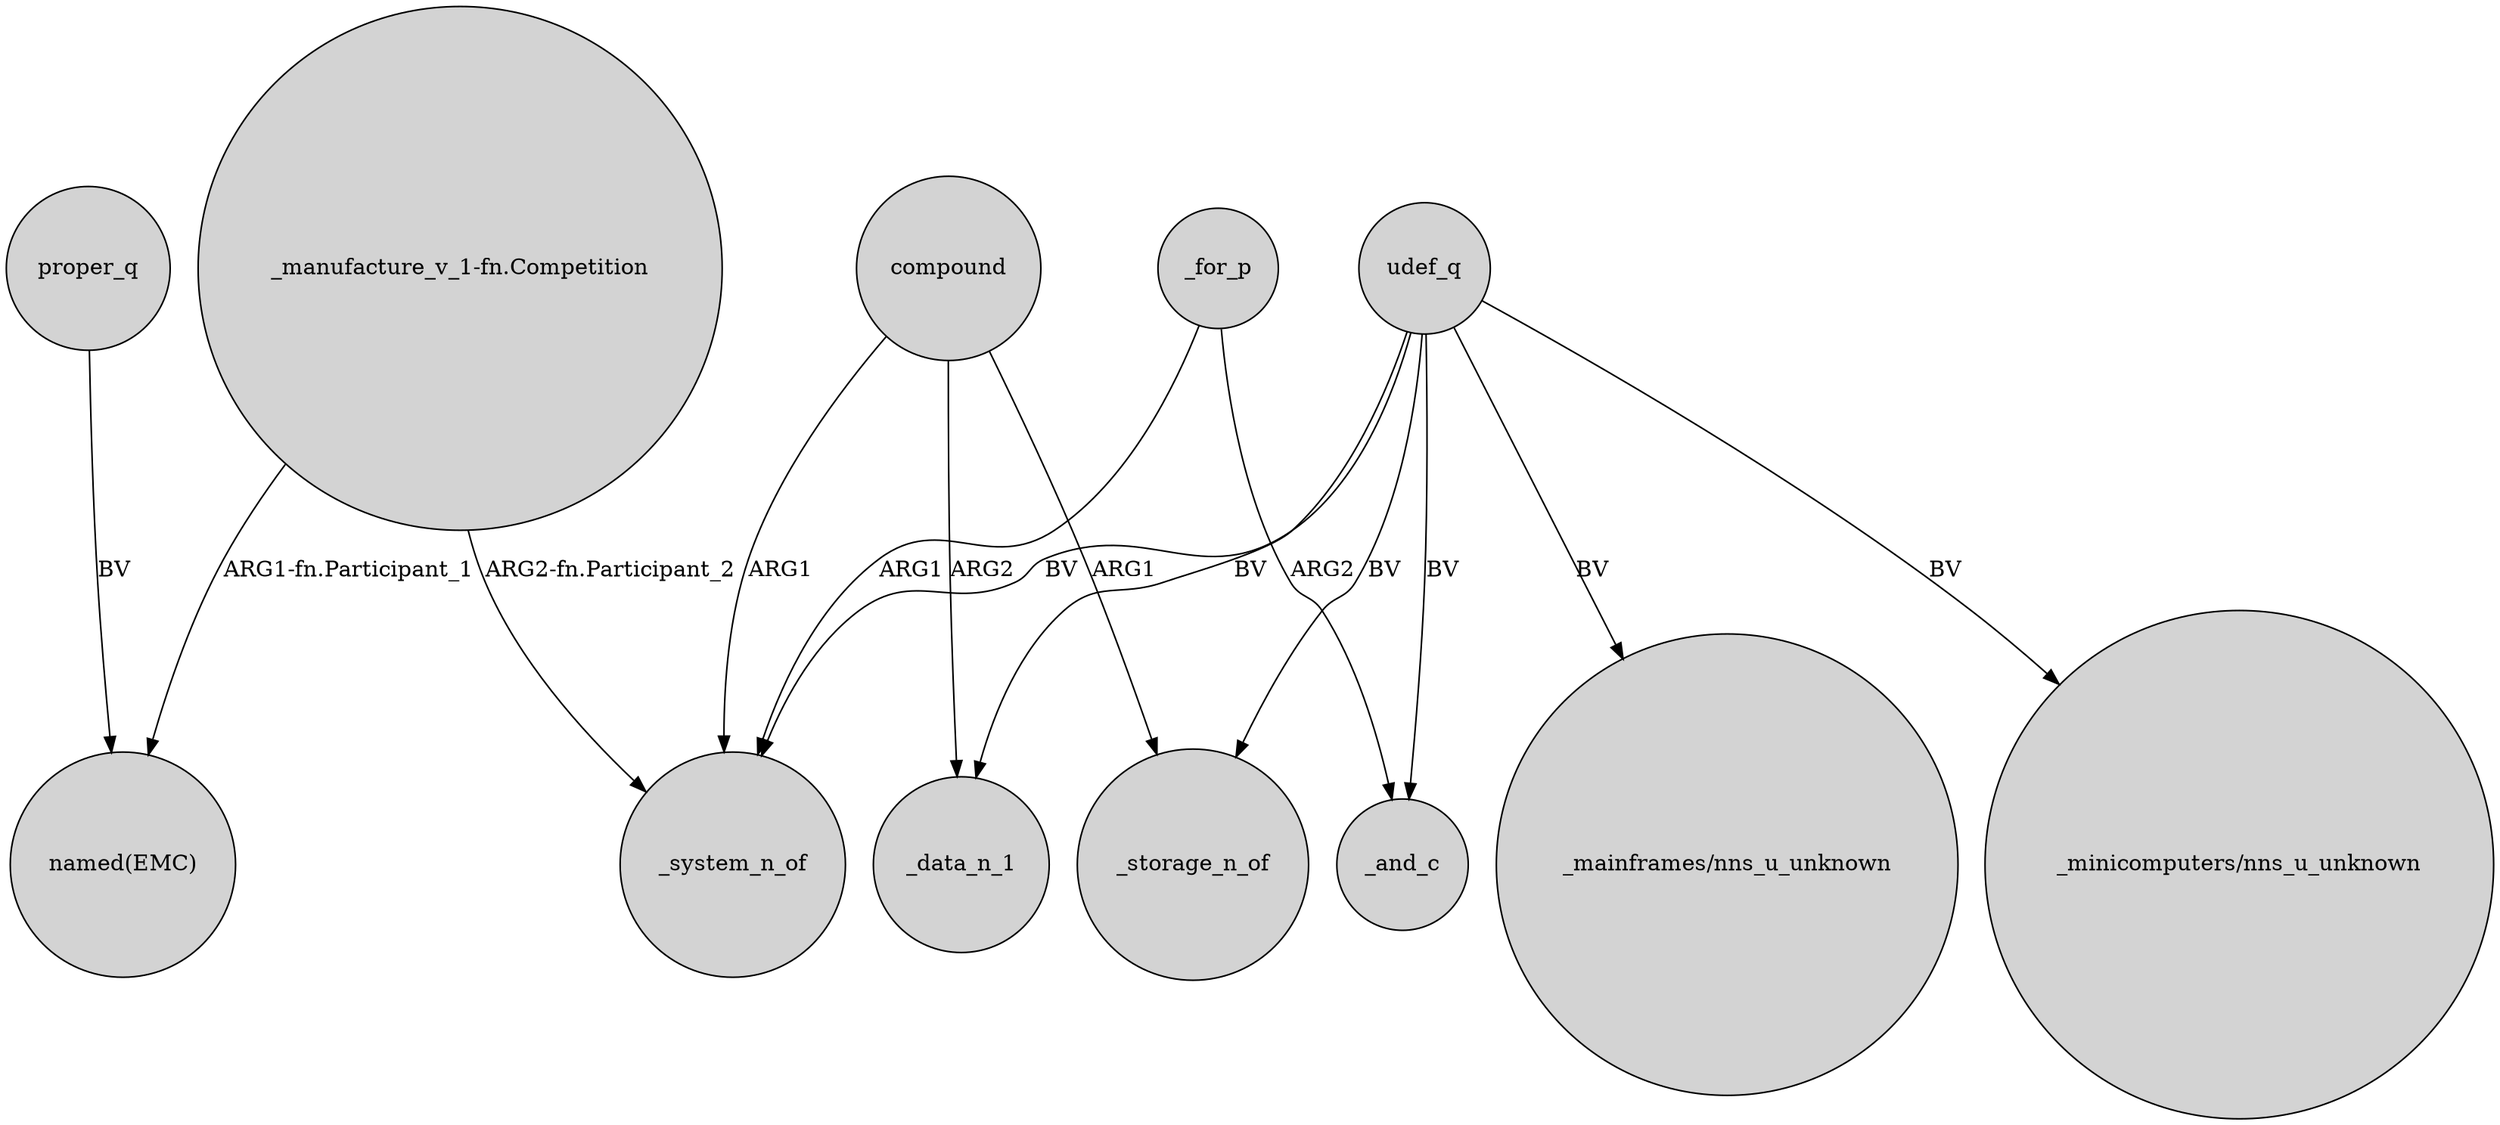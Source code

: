 digraph {
	node [shape=circle style=filled]
	"_manufacture_v_1-fn.Competition" -> _system_n_of [label="ARG2-fn.Participant_2"]
	udef_q -> _storage_n_of [label=BV]
	compound -> _system_n_of [label=ARG1]
	compound -> _storage_n_of [label=ARG1]
	udef_q -> _and_c [label=BV]
	udef_q -> "_mainframes/nns_u_unknown" [label=BV]
	proper_q -> "named(EMC)" [label=BV]
	udef_q -> "_minicomputers/nns_u_unknown" [label=BV]
	compound -> _data_n_1 [label=ARG2]
	udef_q -> _data_n_1 [label=BV]
	_for_p -> _system_n_of [label=ARG1]
	udef_q -> _system_n_of [label=BV]
	"_manufacture_v_1-fn.Competition" -> "named(EMC)" [label="ARG1-fn.Participant_1"]
	_for_p -> _and_c [label=ARG2]
}
